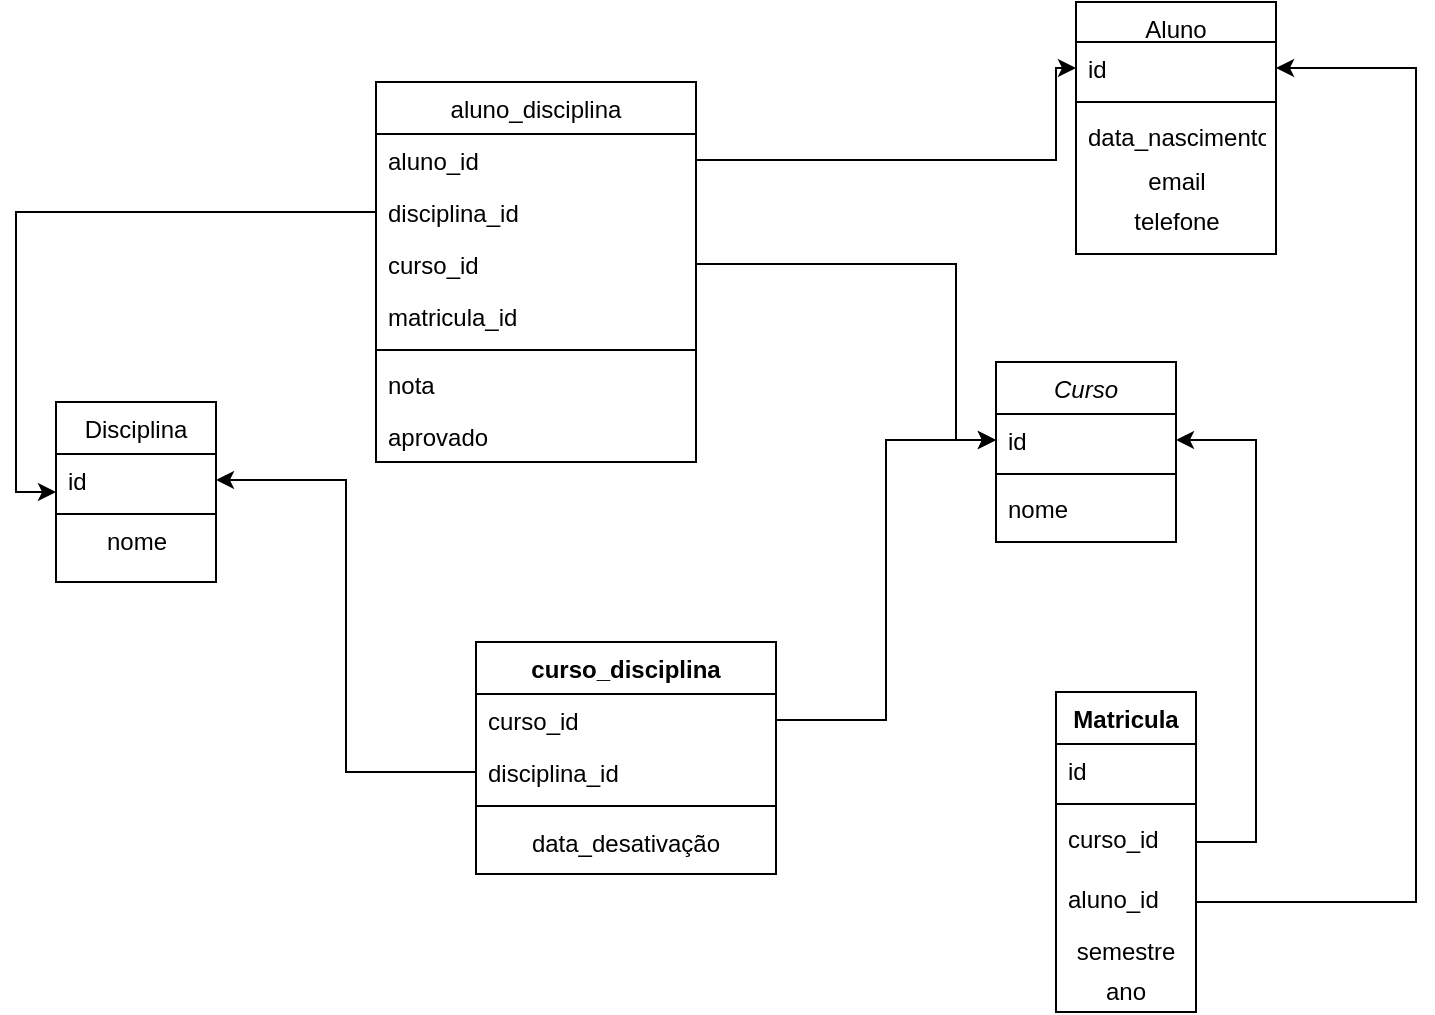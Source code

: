 <mxfile version="16.5.3" type="device"><diagram id="C5RBs43oDa-KdzZeNtuy" name="Page-1"><mxGraphModel dx="773" dy="782" grid="1" gridSize="10" guides="1" tooltips="1" connect="1" arrows="1" fold="1" page="1" pageScale="1" pageWidth="827" pageHeight="1169" math="0" shadow="0"><root><mxCell id="WIyWlLk6GJQsqaUBKTNV-0"/><mxCell id="WIyWlLk6GJQsqaUBKTNV-1" parent="WIyWlLk6GJQsqaUBKTNV-0"/><mxCell id="zkfFHV4jXpPFQw0GAbJ--0" value="Curso" style="swimlane;fontStyle=2;align=center;verticalAlign=top;childLayout=stackLayout;horizontal=1;startSize=26;horizontalStack=0;resizeParent=1;resizeLast=0;collapsible=1;marginBottom=0;rounded=0;shadow=0;strokeWidth=1;" parent="WIyWlLk6GJQsqaUBKTNV-1" vertex="1"><mxGeometry x="580" y="270" width="90" height="90" as="geometry"><mxRectangle x="230" y="140" width="160" height="26" as="alternateBounds"/></mxGeometry></mxCell><mxCell id="zkfFHV4jXpPFQw0GAbJ--1" value="id" style="text;align=left;verticalAlign=top;spacingLeft=4;spacingRight=4;overflow=hidden;rotatable=0;points=[[0,0.5],[1,0.5]];portConstraint=eastwest;" parent="zkfFHV4jXpPFQw0GAbJ--0" vertex="1"><mxGeometry y="26" width="90" height="26" as="geometry"/></mxCell><mxCell id="zkfFHV4jXpPFQw0GAbJ--4" value="" style="line;html=1;strokeWidth=1;align=left;verticalAlign=middle;spacingTop=-1;spacingLeft=3;spacingRight=3;rotatable=0;labelPosition=right;points=[];portConstraint=eastwest;" parent="zkfFHV4jXpPFQw0GAbJ--0" vertex="1"><mxGeometry y="52" width="90" height="8" as="geometry"/></mxCell><mxCell id="zkfFHV4jXpPFQw0GAbJ--5" value="nome" style="text;align=left;verticalAlign=top;spacingLeft=4;spacingRight=4;overflow=hidden;rotatable=0;points=[[0,0.5],[1,0.5]];portConstraint=eastwest;" parent="zkfFHV4jXpPFQw0GAbJ--0" vertex="1"><mxGeometry y="60" width="90" height="26" as="geometry"/></mxCell><mxCell id="zkfFHV4jXpPFQw0GAbJ--6" value="Aluno" style="swimlane;fontStyle=0;align=center;verticalAlign=top;childLayout=stackLayout;horizontal=1;startSize=20;horizontalStack=0;resizeParent=1;resizeLast=0;collapsible=1;marginBottom=0;rounded=0;shadow=0;strokeWidth=1;" parent="WIyWlLk6GJQsqaUBKTNV-1" vertex="1"><mxGeometry x="620" y="90" width="100" height="126" as="geometry"><mxRectangle x="130" y="380" width="160" height="26" as="alternateBounds"/></mxGeometry></mxCell><mxCell id="zkfFHV4jXpPFQw0GAbJ--7" value="id" style="text;align=left;verticalAlign=top;spacingLeft=4;spacingRight=4;overflow=hidden;rotatable=0;points=[[0,0.5],[1,0.5]];portConstraint=eastwest;" parent="zkfFHV4jXpPFQw0GAbJ--6" vertex="1"><mxGeometry y="20" width="100" height="26" as="geometry"/></mxCell><mxCell id="zkfFHV4jXpPFQw0GAbJ--9" value="" style="line;html=1;strokeWidth=1;align=left;verticalAlign=middle;spacingTop=-1;spacingLeft=3;spacingRight=3;rotatable=0;labelPosition=right;points=[];portConstraint=eastwest;" parent="zkfFHV4jXpPFQw0GAbJ--6" vertex="1"><mxGeometry y="46" width="100" height="8" as="geometry"/></mxCell><mxCell id="zkfFHV4jXpPFQw0GAbJ--11" value="data_nascimento" style="text;align=left;verticalAlign=top;spacingLeft=4;spacingRight=4;overflow=hidden;rotatable=0;points=[[0,0.5],[1,0.5]];portConstraint=eastwest;" parent="zkfFHV4jXpPFQw0GAbJ--6" vertex="1"><mxGeometry y="54" width="100" height="26" as="geometry"/></mxCell><mxCell id="8ibxHWRydncQs5BQ9v35-3" value="email" style="text;html=1;align=center;verticalAlign=middle;resizable=0;points=[];autosize=1;strokeColor=none;fillColor=none;rotation=0;" vertex="1" parent="zkfFHV4jXpPFQw0GAbJ--6"><mxGeometry y="80" width="100" height="20" as="geometry"/></mxCell><mxCell id="8ibxHWRydncQs5BQ9v35-4" value="telefone" style="text;html=1;align=center;verticalAlign=middle;resizable=0;points=[];autosize=1;strokeColor=none;fillColor=none;" vertex="1" parent="zkfFHV4jXpPFQw0GAbJ--6"><mxGeometry y="100" width="100" height="20" as="geometry"/></mxCell><object label="Disciplina" id="zkfFHV4jXpPFQw0GAbJ--13"><mxCell style="swimlane;fontStyle=0;align=center;verticalAlign=top;childLayout=stackLayout;horizontal=1;startSize=26;horizontalStack=0;resizeParent=1;resizeLast=0;collapsible=1;marginBottom=0;rounded=0;shadow=0;strokeWidth=1;" parent="WIyWlLk6GJQsqaUBKTNV-1" vertex="1"><mxGeometry x="110" y="290" width="80" height="90" as="geometry"><mxRectangle x="340" y="380" width="170" height="26" as="alternateBounds"/></mxGeometry></mxCell></object><mxCell id="zkfFHV4jXpPFQw0GAbJ--14" value="id" style="text;align=left;verticalAlign=top;spacingLeft=4;spacingRight=4;overflow=hidden;rotatable=0;points=[[0,0.5],[1,0.5]];portConstraint=eastwest;" parent="zkfFHV4jXpPFQw0GAbJ--13" vertex="1"><mxGeometry y="26" width="80" height="26" as="geometry"/></mxCell><mxCell id="zkfFHV4jXpPFQw0GAbJ--15" value="" style="line;html=1;strokeWidth=1;align=left;verticalAlign=middle;spacingTop=-1;spacingLeft=3;spacingRight=3;rotatable=0;labelPosition=right;points=[];portConstraint=eastwest;" parent="zkfFHV4jXpPFQw0GAbJ--13" vertex="1"><mxGeometry y="52" width="80" height="8" as="geometry"/></mxCell><mxCell id="8ibxHWRydncQs5BQ9v35-27" value="nome" style="text;html=1;align=center;verticalAlign=middle;resizable=0;points=[];autosize=1;strokeColor=none;fillColor=none;" vertex="1" parent="zkfFHV4jXpPFQw0GAbJ--13"><mxGeometry y="60" width="80" height="20" as="geometry"/></mxCell><mxCell id="zkfFHV4jXpPFQw0GAbJ--17" value="aluno_disciplina" style="swimlane;fontStyle=0;align=center;verticalAlign=top;childLayout=stackLayout;horizontal=1;startSize=26;horizontalStack=0;resizeParent=1;resizeLast=0;collapsible=1;marginBottom=0;rounded=0;shadow=0;strokeWidth=1;" parent="WIyWlLk6GJQsqaUBKTNV-1" vertex="1"><mxGeometry x="270" y="130" width="160" height="190" as="geometry"><mxRectangle x="550" y="140" width="160" height="26" as="alternateBounds"/></mxGeometry></mxCell><mxCell id="zkfFHV4jXpPFQw0GAbJ--21" value="aluno_id" style="text;align=left;verticalAlign=top;spacingLeft=4;spacingRight=4;overflow=hidden;rotatable=0;points=[[0,0.5],[1,0.5]];portConstraint=eastwest;rounded=0;shadow=0;html=0;" parent="zkfFHV4jXpPFQw0GAbJ--17" vertex="1"><mxGeometry y="26" width="160" height="26" as="geometry"/></mxCell><mxCell id="zkfFHV4jXpPFQw0GAbJ--18" value="disciplina_id" style="text;align=left;verticalAlign=top;spacingLeft=4;spacingRight=4;overflow=hidden;rotatable=0;points=[[0,0.5],[1,0.5]];portConstraint=eastwest;" parent="zkfFHV4jXpPFQw0GAbJ--17" vertex="1"><mxGeometry y="52" width="160" height="26" as="geometry"/></mxCell><mxCell id="zkfFHV4jXpPFQw0GAbJ--20" value="curso_id" style="text;align=left;verticalAlign=top;spacingLeft=4;spacingRight=4;overflow=hidden;rotatable=0;points=[[0,0.5],[1,0.5]];portConstraint=eastwest;rounded=0;shadow=0;html=0;" parent="zkfFHV4jXpPFQw0GAbJ--17" vertex="1"><mxGeometry y="78" width="160" height="26" as="geometry"/></mxCell><mxCell id="zkfFHV4jXpPFQw0GAbJ--19" value="matricula_id" style="text;align=left;verticalAlign=top;spacingLeft=4;spacingRight=4;overflow=hidden;rotatable=0;points=[[0,0.5],[1,0.5]];portConstraint=eastwest;rounded=0;shadow=0;html=0;" parent="zkfFHV4jXpPFQw0GAbJ--17" vertex="1"><mxGeometry y="104" width="160" height="26" as="geometry"/></mxCell><mxCell id="zkfFHV4jXpPFQw0GAbJ--23" value="" style="line;html=1;strokeWidth=1;align=left;verticalAlign=middle;spacingTop=-1;spacingLeft=3;spacingRight=3;rotatable=0;labelPosition=right;points=[];portConstraint=eastwest;" parent="zkfFHV4jXpPFQw0GAbJ--17" vertex="1"><mxGeometry y="130" width="160" height="8" as="geometry"/></mxCell><mxCell id="zkfFHV4jXpPFQw0GAbJ--22" value="nota" style="text;align=left;verticalAlign=top;spacingLeft=4;spacingRight=4;overflow=hidden;rotatable=0;points=[[0,0.5],[1,0.5]];portConstraint=eastwest;rounded=0;shadow=0;html=0;" parent="zkfFHV4jXpPFQw0GAbJ--17" vertex="1"><mxGeometry y="138" width="160" height="26" as="geometry"/></mxCell><mxCell id="zkfFHV4jXpPFQw0GAbJ--24" value="aprovado" style="text;align=left;verticalAlign=top;spacingLeft=4;spacingRight=4;overflow=hidden;rotatable=0;points=[[0,0.5],[1,0.5]];portConstraint=eastwest;" parent="zkfFHV4jXpPFQw0GAbJ--17" vertex="1"><mxGeometry y="164" width="160" height="26" as="geometry"/></mxCell><mxCell id="8ibxHWRydncQs5BQ9v35-15" value="Matricula" style="swimlane;fontStyle=1;align=center;verticalAlign=top;childLayout=stackLayout;horizontal=1;startSize=26;horizontalStack=0;resizeParent=1;resizeParentMax=0;resizeLast=0;collapsible=1;marginBottom=0;" vertex="1" parent="WIyWlLk6GJQsqaUBKTNV-1"><mxGeometry x="610" y="435" width="70" height="160" as="geometry"><mxRectangle x="180" y="540" width="90" height="26" as="alternateBounds"/></mxGeometry></mxCell><mxCell id="8ibxHWRydncQs5BQ9v35-16" value="id" style="text;strokeColor=none;fillColor=none;align=left;verticalAlign=top;spacingLeft=4;spacingRight=4;overflow=hidden;rotatable=0;points=[[0,0.5],[1,0.5]];portConstraint=eastwest;" vertex="1" parent="8ibxHWRydncQs5BQ9v35-15"><mxGeometry y="26" width="70" height="26" as="geometry"/></mxCell><mxCell id="8ibxHWRydncQs5BQ9v35-17" value="" style="line;strokeWidth=1;fillColor=none;align=left;verticalAlign=middle;spacingTop=-1;spacingLeft=3;spacingRight=3;rotatable=0;labelPosition=right;points=[];portConstraint=eastwest;" vertex="1" parent="8ibxHWRydncQs5BQ9v35-15"><mxGeometry y="52" width="70" height="8" as="geometry"/></mxCell><mxCell id="8ibxHWRydncQs5BQ9v35-18" value="curso_id" style="text;strokeColor=none;fillColor=none;align=left;verticalAlign=top;spacingLeft=4;spacingRight=4;overflow=hidden;rotatable=0;points=[[0,0.5],[1,0.5]];portConstraint=eastwest;" vertex="1" parent="8ibxHWRydncQs5BQ9v35-15"><mxGeometry y="60" width="70" height="30" as="geometry"/></mxCell><mxCell id="8ibxHWRydncQs5BQ9v35-19" value="aluno_id" style="text;strokeColor=none;fillColor=none;align=left;verticalAlign=top;spacingLeft=4;spacingRight=4;overflow=hidden;rotatable=0;points=[[0,0.5],[1,0.5]];portConstraint=eastwest;" vertex="1" parent="8ibxHWRydncQs5BQ9v35-15"><mxGeometry y="90" width="70" height="30" as="geometry"/></mxCell><mxCell id="8ibxHWRydncQs5BQ9v35-21" value="semestre" style="text;html=1;strokeColor=none;fillColor=none;align=center;verticalAlign=middle;whiteSpace=wrap;rounded=0;" vertex="1" parent="8ibxHWRydncQs5BQ9v35-15"><mxGeometry y="120" width="70" height="20" as="geometry"/></mxCell><mxCell id="8ibxHWRydncQs5BQ9v35-20" value="ano" style="text;html=1;strokeColor=none;fillColor=none;align=center;verticalAlign=middle;whiteSpace=wrap;rounded=0;" vertex="1" parent="8ibxHWRydncQs5BQ9v35-15"><mxGeometry y="140" width="70" height="20" as="geometry"/></mxCell><mxCell id="8ibxHWRydncQs5BQ9v35-22" value="curso_disciplina" style="swimlane;fontStyle=1;align=center;verticalAlign=top;childLayout=stackLayout;horizontal=1;startSize=26;horizontalStack=0;resizeParent=1;resizeParentMax=0;resizeLast=0;collapsible=1;marginBottom=0;" vertex="1" parent="WIyWlLk6GJQsqaUBKTNV-1"><mxGeometry x="320" y="410" width="150" height="116" as="geometry"/></mxCell><mxCell id="8ibxHWRydncQs5BQ9v35-23" value="curso_id" style="text;strokeColor=none;fillColor=none;align=left;verticalAlign=top;spacingLeft=4;spacingRight=4;overflow=hidden;rotatable=0;points=[[0,0.5],[1,0.5]];portConstraint=eastwest;" vertex="1" parent="8ibxHWRydncQs5BQ9v35-22"><mxGeometry y="26" width="150" height="26" as="geometry"/></mxCell><mxCell id="8ibxHWRydncQs5BQ9v35-25" value="disciplina_id" style="text;strokeColor=none;fillColor=none;align=left;verticalAlign=top;spacingLeft=4;spacingRight=4;overflow=hidden;rotatable=0;points=[[0,0.5],[1,0.5]];portConstraint=eastwest;" vertex="1" parent="8ibxHWRydncQs5BQ9v35-22"><mxGeometry y="52" width="150" height="26" as="geometry"/></mxCell><mxCell id="8ibxHWRydncQs5BQ9v35-24" value="" style="line;strokeWidth=1;fillColor=none;align=left;verticalAlign=middle;spacingTop=-1;spacingLeft=3;spacingRight=3;rotatable=0;labelPosition=right;points=[];portConstraint=eastwest;" vertex="1" parent="8ibxHWRydncQs5BQ9v35-22"><mxGeometry y="78" width="150" height="8" as="geometry"/></mxCell><mxCell id="8ibxHWRydncQs5BQ9v35-26" value="data_desativação" style="text;html=1;strokeColor=none;fillColor=none;align=center;verticalAlign=middle;whiteSpace=wrap;rounded=0;" vertex="1" parent="8ibxHWRydncQs5BQ9v35-22"><mxGeometry y="86" width="150" height="30" as="geometry"/></mxCell><mxCell id="8ibxHWRydncQs5BQ9v35-33" style="edgeStyle=orthogonalEdgeStyle;rounded=0;orthogonalLoop=1;jettySize=auto;html=1;" edge="1" parent="WIyWlLk6GJQsqaUBKTNV-1" source="zkfFHV4jXpPFQw0GAbJ--21"><mxGeometry relative="1" as="geometry"><mxPoint x="620" y="123" as="targetPoint"/><Array as="points"><mxPoint x="610" y="169"/><mxPoint x="610" y="123"/></Array></mxGeometry></mxCell><mxCell id="8ibxHWRydncQs5BQ9v35-34" style="edgeStyle=orthogonalEdgeStyle;rounded=0;orthogonalLoop=1;jettySize=auto;html=1;entryX=0;entryY=0.5;entryDx=0;entryDy=0;" edge="1" parent="WIyWlLk6GJQsqaUBKTNV-1" source="zkfFHV4jXpPFQw0GAbJ--18" target="zkfFHV4jXpPFQw0GAbJ--13"><mxGeometry relative="1" as="geometry"/></mxCell><mxCell id="8ibxHWRydncQs5BQ9v35-35" style="edgeStyle=orthogonalEdgeStyle;rounded=0;orthogonalLoop=1;jettySize=auto;html=1;entryX=0;entryY=0.5;entryDx=0;entryDy=0;" edge="1" parent="WIyWlLk6GJQsqaUBKTNV-1" source="zkfFHV4jXpPFQw0GAbJ--20" target="zkfFHV4jXpPFQw0GAbJ--1"><mxGeometry relative="1" as="geometry"><Array as="points"><mxPoint x="560" y="221"/><mxPoint x="560" y="309"/></Array></mxGeometry></mxCell><mxCell id="8ibxHWRydncQs5BQ9v35-37" style="edgeStyle=orthogonalEdgeStyle;rounded=0;orthogonalLoop=1;jettySize=auto;html=1;entryX=0;entryY=0.5;entryDx=0;entryDy=0;" edge="1" parent="WIyWlLk6GJQsqaUBKTNV-1" source="8ibxHWRydncQs5BQ9v35-23" target="zkfFHV4jXpPFQw0GAbJ--1"><mxGeometry relative="1" as="geometry"/></mxCell><mxCell id="8ibxHWRydncQs5BQ9v35-38" style="edgeStyle=orthogonalEdgeStyle;rounded=0;orthogonalLoop=1;jettySize=auto;html=1;entryX=1;entryY=0.5;entryDx=0;entryDy=0;" edge="1" parent="WIyWlLk6GJQsqaUBKTNV-1" source="8ibxHWRydncQs5BQ9v35-25" target="zkfFHV4jXpPFQw0GAbJ--14"><mxGeometry relative="1" as="geometry"/></mxCell><mxCell id="8ibxHWRydncQs5BQ9v35-39" style="edgeStyle=orthogonalEdgeStyle;rounded=0;orthogonalLoop=1;jettySize=auto;html=1;entryX=1;entryY=0.5;entryDx=0;entryDy=0;" edge="1" parent="WIyWlLk6GJQsqaUBKTNV-1" source="8ibxHWRydncQs5BQ9v35-19" target="zkfFHV4jXpPFQw0GAbJ--7"><mxGeometry relative="1" as="geometry"><Array as="points"><mxPoint x="790" y="540"/><mxPoint x="790" y="123"/></Array></mxGeometry></mxCell><mxCell id="8ibxHWRydncQs5BQ9v35-40" style="edgeStyle=orthogonalEdgeStyle;rounded=0;orthogonalLoop=1;jettySize=auto;html=1;entryX=1;entryY=0.5;entryDx=0;entryDy=0;" edge="1" parent="WIyWlLk6GJQsqaUBKTNV-1" source="8ibxHWRydncQs5BQ9v35-18" target="zkfFHV4jXpPFQw0GAbJ--1"><mxGeometry relative="1" as="geometry"><Array as="points"><mxPoint x="710" y="510"/><mxPoint x="710" y="309"/></Array></mxGeometry></mxCell></root></mxGraphModel></diagram></mxfile>
